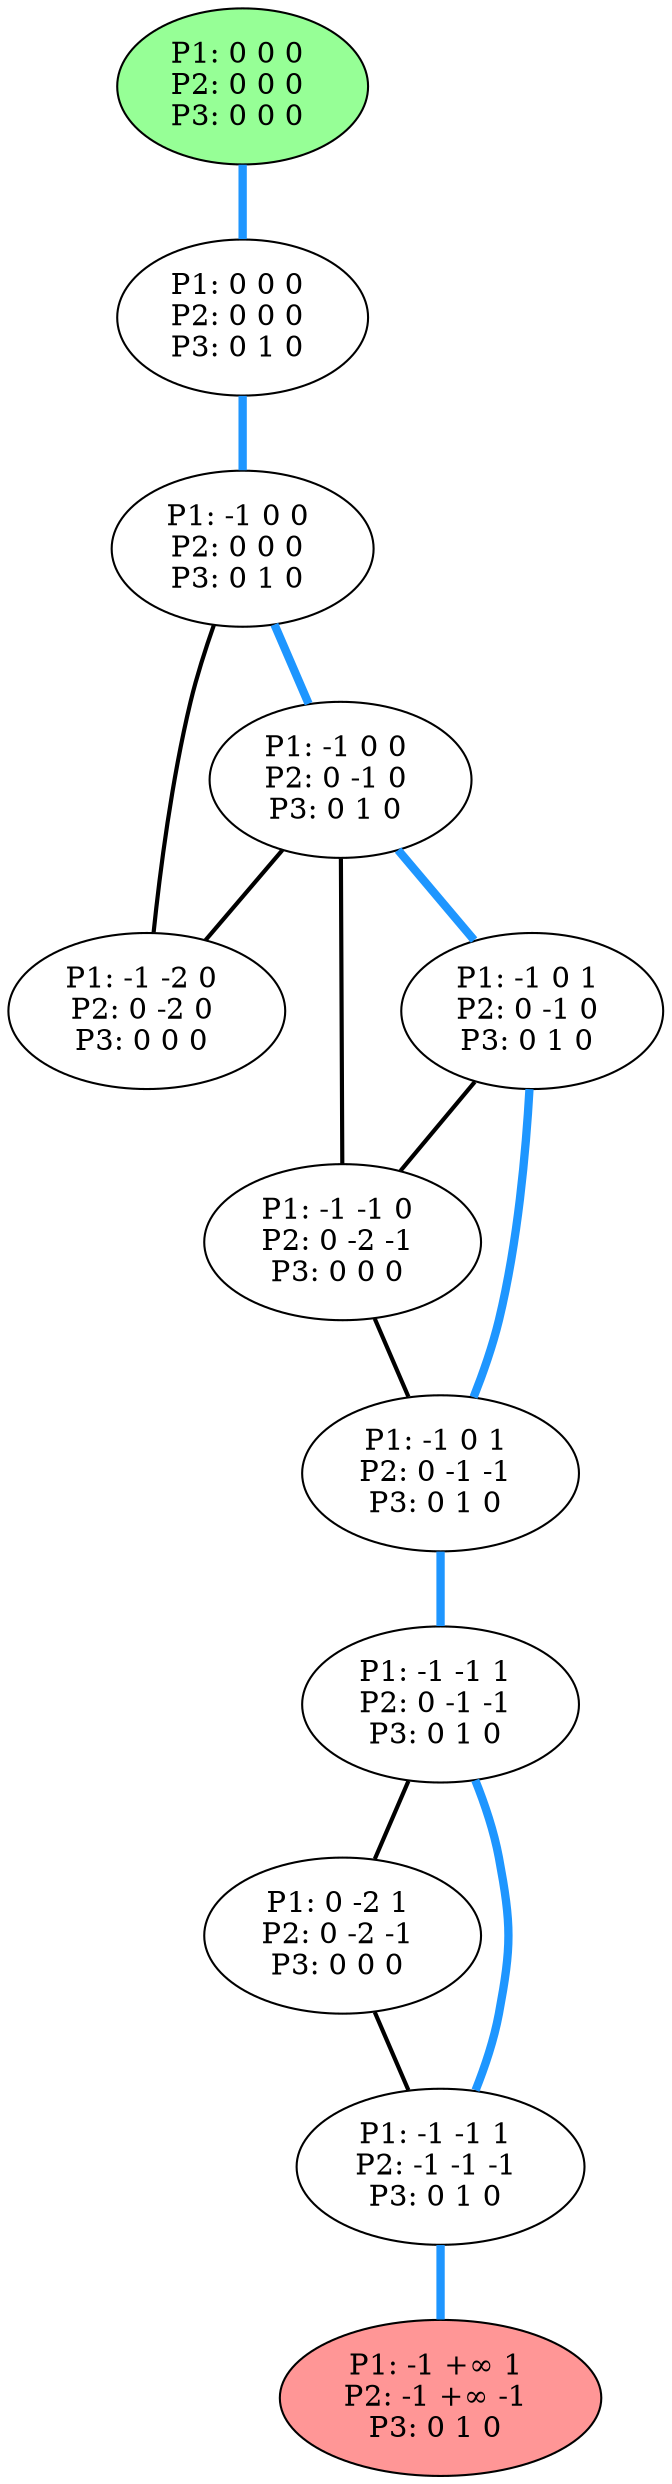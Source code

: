 graph G {
color = "black"
0 [label = "P1: 0 0 0 
P2: 0 0 0 
P3: 0 0 0 
",  style="filled", fillcolor = "#96FF96"];
1 [label = "P1: 0 0 0 
P2: 0 0 0 
P3: 0 1 0 
"];
2 [label = "P1: -1 0 0 
P2: 0 0 0 
P3: 0 1 0 
"];
3 [label = "P1: -1 0 0 
P2: 0 -1 0 
P3: 0 1 0 
"];
4 [label = "P1: -1 -2 0 
P2: 0 -2 0 
P3: 0 0 0 
"];
5 [label = "P1: -1 0 1 
P2: 0 -1 0 
P3: 0 1 0 
"];
6 [label = "P1: -1 -1 0 
P2: 0 -2 -1 
P3: 0 0 0 
"];
7 [label = "P1: -1 0 1 
P2: 0 -1 -1 
P3: 0 1 0 
"];
8 [label = "P1: -1 -1 1 
P2: 0 -1 -1 
P3: 0 1 0 
"];
9 [label = "P1: 0 -2 1 
P2: 0 -2 -1 
P3: 0 0 0 
"];
10 [label = "P1: -1 -1 1 
P2: -1 -1 -1 
P3: 0 1 0 
"];
1010 [label = "P1: -1 +∞ 1 
P2: -1 +∞ -1 
P3: 0 1 0 
",  style="filled", fillcolor = "#FF9696"];
edge [style=bold];
0 -- 1 [color="#1E96FF", penwidth=4.0];

1 -- 2 [color="#1E96FF", penwidth=4.0];

2 -- 3 [color="#1E96FF", penwidth=4.0];
2 -- 4 [color=black];

3 -- 4 [color=black];
3 -- 5 [color="#1E96FF", penwidth=4.0];
3 -- 6 [color=black];


5 -- 7 [color="#1E96FF", penwidth=4.0];
5 -- 6 [color=black];

6 -- 7 [color=black];

7 -- 8 [color="#1E96FF", penwidth=4.0];

8 -- 9 [color=black];
8 -- 10 [color="#1E96FF", penwidth=4.0];

9 -- 10 [color=black];


10 -- 1010 [color="#1E96FF", penwidth=4.0];
}
